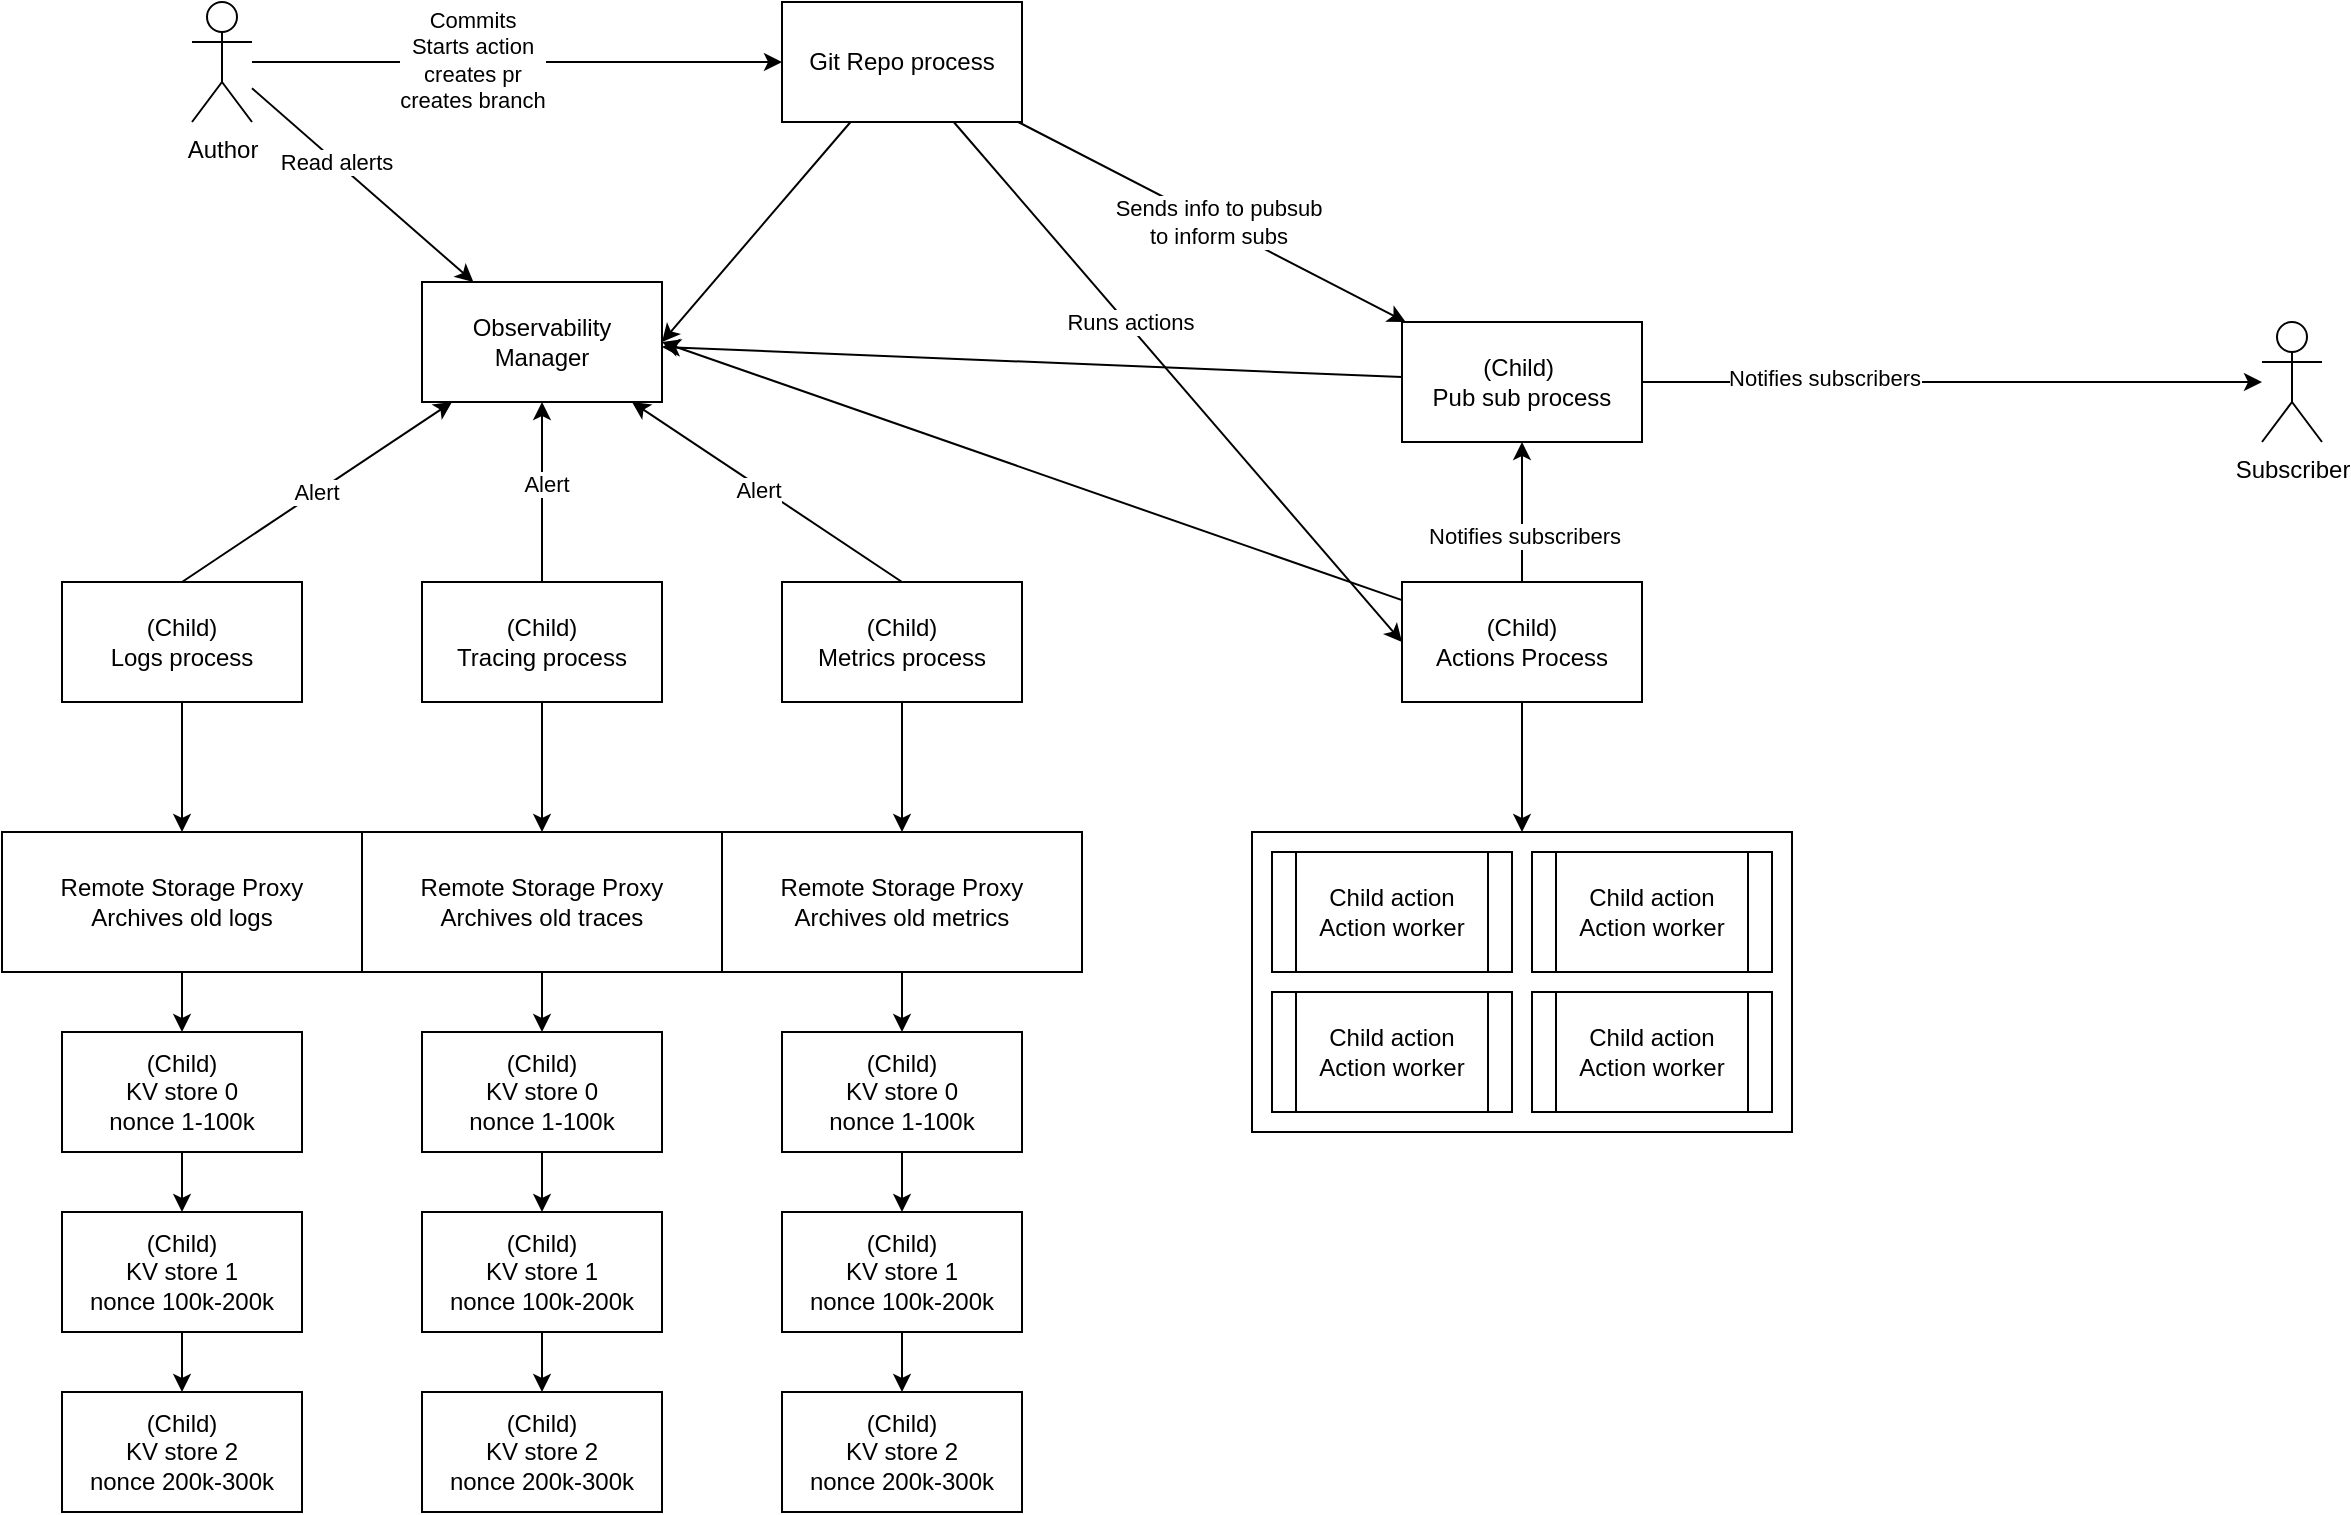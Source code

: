 <mxfile>
    <diagram id="doeOgmaSQleJE3DkZ0fz" name="Page-1">
        <mxGraphModel dx="2198" dy="876" grid="1" gridSize="10" guides="1" tooltips="1" connect="1" arrows="1" fold="1" page="1" pageScale="1" pageWidth="850" pageHeight="1100" math="0" shadow="0">
            <root>
                <mxCell id="0"/>
                <mxCell id="1" parent="0"/>
                <mxCell id="6" style="edgeStyle=none;html=1;" edge="1" parent="1" source="3" target="5">
                    <mxGeometry relative="1" as="geometry"/>
                </mxCell>
                <mxCell id="7" value="Sends info to pubsub&lt;div&gt;to inform subs&lt;/div&gt;" style="edgeLabel;html=1;align=center;verticalAlign=middle;resizable=0;points=[];" vertex="1" connectable="0" parent="6">
                    <mxGeometry x="0.021" y="2" relative="1" as="geometry">
                        <mxPoint as="offset"/>
                    </mxGeometry>
                </mxCell>
                <mxCell id="14" style="edgeStyle=none;html=1;entryX=0;entryY=0.5;entryDx=0;entryDy=0;" edge="1" parent="1" source="3" target="13">
                    <mxGeometry relative="1" as="geometry"/>
                </mxCell>
                <mxCell id="15" value="Runs actions" style="edgeLabel;html=1;align=center;verticalAlign=middle;resizable=0;points=[];" vertex="1" connectable="0" parent="14">
                    <mxGeometry x="-0.226" y="2" relative="1" as="geometry">
                        <mxPoint as="offset"/>
                    </mxGeometry>
                </mxCell>
                <mxCell id="93" style="edgeStyle=none;html=1;" edge="1" parent="1" source="3">
                    <mxGeometry relative="1" as="geometry">
                        <mxPoint x="10" y="230" as="targetPoint"/>
                    </mxGeometry>
                </mxCell>
                <mxCell id="3" value="Git Repo process" style="rounded=0;whiteSpace=wrap;html=1;" vertex="1" parent="1">
                    <mxGeometry x="70" y="60" width="120" height="60" as="geometry"/>
                </mxCell>
                <mxCell id="60" value="" style="edgeStyle=none;html=1;" edge="1" parent="1" source="4" target="48">
                    <mxGeometry relative="1" as="geometry"/>
                </mxCell>
                <mxCell id="69" style="edgeStyle=none;html=1;exitX=0.5;exitY=0;exitDx=0;exitDy=0;" edge="1" parent="1" source="4" target="63">
                    <mxGeometry relative="1" as="geometry"/>
                </mxCell>
                <mxCell id="72" value="Alert" style="edgeLabel;html=1;align=center;verticalAlign=middle;resizable=0;points=[];" vertex="1" connectable="0" parent="69">
                    <mxGeometry x="0.052" y="2" relative="1" as="geometry">
                        <mxPoint as="offset"/>
                    </mxGeometry>
                </mxCell>
                <mxCell id="4" value="&lt;div&gt;(Child)&lt;/div&gt;Metrics process" style="rounded=0;whiteSpace=wrap;html=1;" vertex="1" parent="1">
                    <mxGeometry x="70" y="350" width="120" height="60" as="geometry"/>
                </mxCell>
                <mxCell id="24" style="edgeStyle=none;html=1;" edge="1" parent="1" source="5" target="20">
                    <mxGeometry relative="1" as="geometry"/>
                </mxCell>
                <mxCell id="25" value="Notifies subscribers" style="edgeLabel;html=1;align=center;verticalAlign=middle;resizable=0;points=[];" vertex="1" connectable="0" parent="24">
                    <mxGeometry x="-0.413" y="2" relative="1" as="geometry">
                        <mxPoint as="offset"/>
                    </mxGeometry>
                </mxCell>
                <mxCell id="91" style="edgeStyle=none;html=1;" edge="1" parent="1" source="5" target="63">
                    <mxGeometry relative="1" as="geometry"/>
                </mxCell>
                <mxCell id="5" value="(Child)&amp;nbsp;&lt;div&gt;Pub sub process&lt;/div&gt;" style="rounded=0;whiteSpace=wrap;html=1;" vertex="1" parent="1">
                    <mxGeometry x="380" y="220" width="120" height="60" as="geometry"/>
                </mxCell>
                <mxCell id="16" style="edgeStyle=none;html=1;entryX=0.5;entryY=1;entryDx=0;entryDy=0;" edge="1" parent="1" source="13" target="5">
                    <mxGeometry relative="1" as="geometry"/>
                </mxCell>
                <mxCell id="17" value="Notifies subscribers" style="edgeLabel;html=1;align=center;verticalAlign=middle;resizable=0;points=[];" vertex="1" connectable="0" parent="16">
                    <mxGeometry x="-0.343" y="-1" relative="1" as="geometry">
                        <mxPoint as="offset"/>
                    </mxGeometry>
                </mxCell>
                <mxCell id="47" style="edgeStyle=none;html=1;" edge="1" parent="1" source="13" target="41">
                    <mxGeometry relative="1" as="geometry"/>
                </mxCell>
                <mxCell id="92" style="edgeStyle=none;html=1;entryX=1;entryY=0.5;entryDx=0;entryDy=0;" edge="1" parent="1" source="13" target="63">
                    <mxGeometry relative="1" as="geometry"/>
                </mxCell>
                <mxCell id="13" value="&lt;div&gt;(Child)&lt;/div&gt;Actions Process" style="rounded=0;whiteSpace=wrap;html=1;" vertex="1" parent="1">
                    <mxGeometry x="380" y="350" width="120" height="60" as="geometry"/>
                </mxCell>
                <mxCell id="20" value="Subscriber" style="shape=umlActor;verticalLabelPosition=bottom;verticalAlign=top;html=1;outlineConnect=0;" vertex="1" parent="1">
                    <mxGeometry x="810" y="220" width="30" height="60" as="geometry"/>
                </mxCell>
                <mxCell id="31" style="edgeStyle=none;html=1;" edge="1" parent="1" source="29" target="3">
                    <mxGeometry relative="1" as="geometry"/>
                </mxCell>
                <mxCell id="32" value="Commits&lt;div&gt;Starts action&lt;/div&gt;&lt;div&gt;creates pr&lt;/div&gt;&lt;div&gt;creates branch&lt;/div&gt;" style="edgeLabel;html=1;align=center;verticalAlign=middle;resizable=0;points=[];" vertex="1" connectable="0" parent="31">
                    <mxGeometry x="-0.174" y="1" relative="1" as="geometry">
                        <mxPoint as="offset"/>
                    </mxGeometry>
                </mxCell>
                <mxCell id="65" style="edgeStyle=none;html=1;" edge="1" parent="1" source="29" target="63">
                    <mxGeometry relative="1" as="geometry"/>
                </mxCell>
                <mxCell id="66" value="Read alerts" style="edgeLabel;html=1;align=center;verticalAlign=middle;resizable=0;points=[];" vertex="1" connectable="0" parent="65">
                    <mxGeometry x="-0.244" relative="1" as="geometry">
                        <mxPoint as="offset"/>
                    </mxGeometry>
                </mxCell>
                <mxCell id="29" value="Author" style="shape=umlActor;verticalLabelPosition=bottom;verticalAlign=top;html=1;outlineConnect=0;" vertex="1" parent="1">
                    <mxGeometry x="-225" y="60" width="30" height="60" as="geometry"/>
                </mxCell>
                <mxCell id="46" value="" style="group" vertex="1" connectable="0" parent="1">
                    <mxGeometry x="305" y="475" width="270" height="150" as="geometry"/>
                </mxCell>
                <mxCell id="41" value="" style="rounded=0;whiteSpace=wrap;html=1;movable=1;resizable=1;rotatable=1;deletable=1;editable=1;locked=0;connectable=1;" vertex="1" parent="46">
                    <mxGeometry width="270" height="150" as="geometry"/>
                </mxCell>
                <mxCell id="42" value="Child action&lt;div&gt;Action worker&lt;/div&gt;" style="shape=process;whiteSpace=wrap;html=1;backgroundOutline=1;movable=0;resizable=0;rotatable=0;deletable=0;editable=0;locked=1;connectable=0;" vertex="1" parent="46">
                    <mxGeometry x="10" y="10" width="120" height="60" as="geometry"/>
                </mxCell>
                <mxCell id="43" value="Child action&lt;div&gt;Action worker&lt;/div&gt;" style="shape=process;whiteSpace=wrap;html=1;backgroundOutline=1;movable=0;resizable=0;rotatable=0;deletable=0;editable=0;locked=1;connectable=0;" vertex="1" parent="46">
                    <mxGeometry x="10" y="80" width="120" height="60" as="geometry"/>
                </mxCell>
                <mxCell id="44" value="Child action&lt;div&gt;Action worker&lt;/div&gt;" style="shape=process;whiteSpace=wrap;html=1;backgroundOutline=1;movable=0;resizable=0;rotatable=0;deletable=0;editable=0;locked=1;connectable=0;" vertex="1" parent="46">
                    <mxGeometry x="140" y="10" width="120" height="60" as="geometry"/>
                </mxCell>
                <mxCell id="45" value="Child action&lt;div&gt;Action worker&lt;/div&gt;" style="shape=process;whiteSpace=wrap;html=1;backgroundOutline=1;movable=0;resizable=0;rotatable=0;deletable=0;editable=0;locked=1;connectable=0;" vertex="1" parent="46">
                    <mxGeometry x="140" y="80" width="120" height="60" as="geometry"/>
                </mxCell>
                <mxCell id="55" style="edgeStyle=none;html=1;entryX=0.5;entryY=0;entryDx=0;entryDy=0;" edge="1" parent="1" source="48" target="52">
                    <mxGeometry relative="1" as="geometry"/>
                </mxCell>
                <mxCell id="48" value="Remote Storage Proxy&lt;div&gt;Archives old metrics&lt;/div&gt;" style="rounded=0;whiteSpace=wrap;html=1;" vertex="1" parent="1">
                    <mxGeometry x="40" y="475" width="180" height="70" as="geometry"/>
                </mxCell>
                <mxCell id="56" value="" style="edgeStyle=none;html=1;" edge="1" parent="1" source="52" target="53">
                    <mxGeometry relative="1" as="geometry"/>
                </mxCell>
                <mxCell id="52" value="&lt;div&gt;(Child)&lt;/div&gt;KV store 0&lt;div&gt;nonce 1-100k&lt;/div&gt;" style="rounded=0;whiteSpace=wrap;html=1;" vertex="1" parent="1">
                    <mxGeometry x="70" y="575" width="120" height="60" as="geometry"/>
                </mxCell>
                <mxCell id="57" value="" style="edgeStyle=none;html=1;" edge="1" parent="1" source="53" target="54">
                    <mxGeometry relative="1" as="geometry"/>
                </mxCell>
                <mxCell id="53" value="&lt;div&gt;(Child)&lt;/div&gt;KV store 1&lt;div&gt;nonce 100k-200k&lt;/div&gt;" style="rounded=0;whiteSpace=wrap;html=1;" vertex="1" parent="1">
                    <mxGeometry x="70" y="665" width="120" height="60" as="geometry"/>
                </mxCell>
                <mxCell id="54" value="&lt;div&gt;(Child)&lt;/div&gt;KV store 2&lt;div&gt;nonce 200k-300k&lt;/div&gt;" style="rounded=0;whiteSpace=wrap;html=1;" vertex="1" parent="1">
                    <mxGeometry x="70" y="755" width="120" height="60" as="geometry"/>
                </mxCell>
                <mxCell id="70" style="edgeStyle=none;html=1;exitX=0.5;exitY=0;exitDx=0;exitDy=0;" edge="1" parent="1" source="61" target="63">
                    <mxGeometry relative="1" as="geometry"/>
                </mxCell>
                <mxCell id="73" value="Alert" style="edgeLabel;html=1;align=center;verticalAlign=middle;resizable=0;points=[];" vertex="1" connectable="0" parent="70">
                    <mxGeometry x="0.089" y="-2" relative="1" as="geometry">
                        <mxPoint as="offset"/>
                    </mxGeometry>
                </mxCell>
                <mxCell id="89" style="edgeStyle=none;html=1;entryX=0.5;entryY=0;entryDx=0;entryDy=0;" edge="1" parent="1" source="61" target="76">
                    <mxGeometry relative="1" as="geometry"/>
                </mxCell>
                <mxCell id="61" value="&lt;div&gt;(Child)&lt;/div&gt;Tracing process" style="rounded=0;whiteSpace=wrap;html=1;" vertex="1" parent="1">
                    <mxGeometry x="-110" y="350" width="120" height="60" as="geometry"/>
                </mxCell>
                <mxCell id="71" style="edgeStyle=none;html=1;exitX=0.5;exitY=0;exitDx=0;exitDy=0;" edge="1" parent="1" source="62" target="63">
                    <mxGeometry relative="1" as="geometry"/>
                </mxCell>
                <mxCell id="74" value="Alert" style="edgeLabel;html=1;align=center;verticalAlign=middle;resizable=0;points=[];" vertex="1" connectable="0" parent="71">
                    <mxGeometry x="-0.008" relative="1" as="geometry">
                        <mxPoint y="-1" as="offset"/>
                    </mxGeometry>
                </mxCell>
                <mxCell id="90" style="edgeStyle=none;html=1;" edge="1" parent="1" source="62" target="83">
                    <mxGeometry relative="1" as="geometry"/>
                </mxCell>
                <mxCell id="62" value="&lt;div&gt;(Child)&lt;/div&gt;Logs process" style="rounded=0;whiteSpace=wrap;html=1;" vertex="1" parent="1">
                    <mxGeometry x="-290" y="350" width="120" height="60" as="geometry"/>
                </mxCell>
                <mxCell id="63" value="Observability Manager" style="rounded=0;whiteSpace=wrap;html=1;" vertex="1" parent="1">
                    <mxGeometry x="-110" y="200" width="120" height="60" as="geometry"/>
                </mxCell>
                <mxCell id="75" style="edgeStyle=none;html=1;entryX=0.5;entryY=0;entryDx=0;entryDy=0;" edge="1" parent="1" source="76" target="78">
                    <mxGeometry relative="1" as="geometry"/>
                </mxCell>
                <mxCell id="76" value="Remote Storage Proxy&lt;div&gt;Archives old traces&lt;/div&gt;" style="rounded=0;whiteSpace=wrap;html=1;" vertex="1" parent="1">
                    <mxGeometry x="-140" y="475" width="180" height="70" as="geometry"/>
                </mxCell>
                <mxCell id="77" value="" style="edgeStyle=none;html=1;" edge="1" parent="1" source="78" target="80">
                    <mxGeometry relative="1" as="geometry"/>
                </mxCell>
                <mxCell id="78" value="&lt;div&gt;(Child)&lt;/div&gt;KV store 0&lt;div&gt;nonce 1-100k&lt;/div&gt;" style="rounded=0;whiteSpace=wrap;html=1;" vertex="1" parent="1">
                    <mxGeometry x="-110" y="575" width="120" height="60" as="geometry"/>
                </mxCell>
                <mxCell id="79" value="" style="edgeStyle=none;html=1;" edge="1" parent="1" source="80" target="81">
                    <mxGeometry relative="1" as="geometry"/>
                </mxCell>
                <mxCell id="80" value="&lt;div&gt;(Child)&lt;/div&gt;KV store 1&lt;div&gt;nonce 100k-200k&lt;/div&gt;" style="rounded=0;whiteSpace=wrap;html=1;" vertex="1" parent="1">
                    <mxGeometry x="-110" y="665" width="120" height="60" as="geometry"/>
                </mxCell>
                <mxCell id="81" value="&lt;div&gt;(Child)&lt;/div&gt;KV store 2&lt;div&gt;nonce 200k-300k&lt;/div&gt;" style="rounded=0;whiteSpace=wrap;html=1;" vertex="1" parent="1">
                    <mxGeometry x="-110" y="755" width="120" height="60" as="geometry"/>
                </mxCell>
                <mxCell id="82" style="edgeStyle=none;html=1;entryX=0.5;entryY=0;entryDx=0;entryDy=0;" edge="1" parent="1" source="83" target="85">
                    <mxGeometry relative="1" as="geometry"/>
                </mxCell>
                <mxCell id="83" value="Remote Storage Proxy&lt;div&gt;Archives old logs&lt;/div&gt;" style="rounded=0;whiteSpace=wrap;html=1;" vertex="1" parent="1">
                    <mxGeometry x="-320" y="475" width="180" height="70" as="geometry"/>
                </mxCell>
                <mxCell id="84" value="" style="edgeStyle=none;html=1;" edge="1" parent="1" source="85" target="87">
                    <mxGeometry relative="1" as="geometry"/>
                </mxCell>
                <mxCell id="85" value="&lt;div&gt;(Child)&lt;/div&gt;KV store 0&lt;div&gt;nonce 1-100k&lt;/div&gt;" style="rounded=0;whiteSpace=wrap;html=1;" vertex="1" parent="1">
                    <mxGeometry x="-290" y="575" width="120" height="60" as="geometry"/>
                </mxCell>
                <mxCell id="86" value="" style="edgeStyle=none;html=1;" edge="1" parent="1" source="87" target="88">
                    <mxGeometry relative="1" as="geometry"/>
                </mxCell>
                <mxCell id="87" value="&lt;div&gt;(Child)&lt;/div&gt;KV store 1&lt;div&gt;nonce 100k-200k&lt;/div&gt;" style="rounded=0;whiteSpace=wrap;html=1;" vertex="1" parent="1">
                    <mxGeometry x="-290" y="665" width="120" height="60" as="geometry"/>
                </mxCell>
                <mxCell id="88" value="&lt;div&gt;(Child)&lt;/div&gt;KV store 2&lt;div&gt;nonce 200k-300k&lt;/div&gt;" style="rounded=0;whiteSpace=wrap;html=1;" vertex="1" parent="1">
                    <mxGeometry x="-290" y="755" width="120" height="60" as="geometry"/>
                </mxCell>
            </root>
        </mxGraphModel>
    </diagram>
</mxfile>